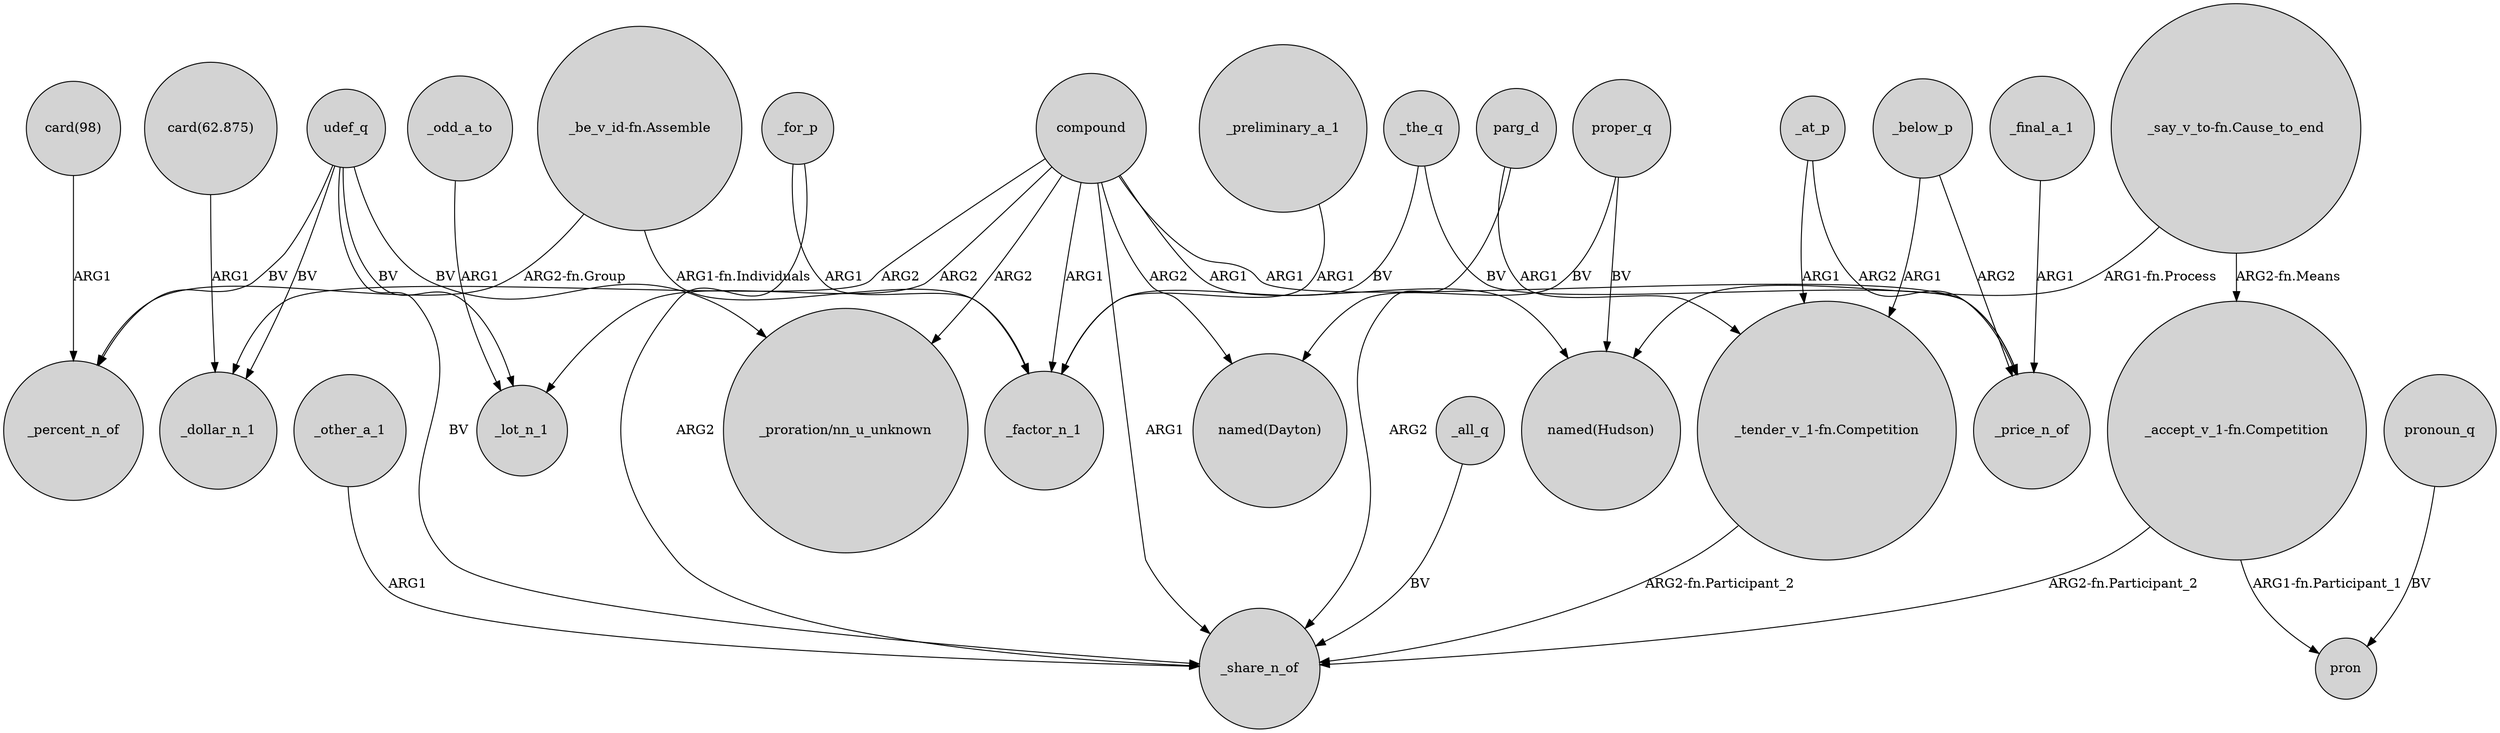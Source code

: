 digraph {
	node [shape=circle style=filled]
	"card(62.875)" -> _dollar_n_1 [label=ARG1]
	_other_a_1 -> _share_n_of [label=ARG1]
	_for_p -> _share_n_of [label=ARG2]
	"_say_v_to-fn.Cause_to_end" -> "named(Hudson)" [label="ARG1-fn.Process"]
	"card(98)" -> _percent_n_of [label=ARG1]
	compound -> _factor_n_1 [label=ARG1]
	udef_q -> "_proration/nn_u_unknown" [label=BV]
	compound -> _share_n_of [label=ARG1]
	udef_q -> _lot_n_1 [label=BV]
	_below_p -> "_tender_v_1-fn.Competition" [label=ARG1]
	_odd_a_to -> _lot_n_1 [label=ARG1]
	_all_q -> _share_n_of [label=BV]
	compound -> "_proration/nn_u_unknown" [label=ARG2]
	compound -> _dollar_n_1 [label=ARG2]
	parg_d -> "_tender_v_1-fn.Competition" [label=ARG1]
	proper_q -> "named(Hudson)" [label=BV]
	_for_p -> _factor_n_1 [label=ARG1]
	"_be_v_id-fn.Assemble" -> _percent_n_of [label="ARG2-fn.Group"]
	pronoun_q -> pron [label=BV]
	"_say_v_to-fn.Cause_to_end" -> "_accept_v_1-fn.Competition" [label="ARG2-fn.Means"]
	"_be_v_id-fn.Assemble" -> _factor_n_1 [label="ARG1-fn.Individuals"]
	udef_q -> _percent_n_of [label=BV]
	"_tender_v_1-fn.Competition" -> _share_n_of [label="ARG2-fn.Participant_2"]
	udef_q -> _share_n_of [label=BV]
	_at_p -> _price_n_of [label=ARG2]
	udef_q -> _dollar_n_1 [label=BV]
	_preliminary_a_1 -> _factor_n_1 [label=ARG1]
	"_accept_v_1-fn.Competition" -> pron [label="ARG1-fn.Participant_1"]
	compound -> _lot_n_1 [label=ARG2]
	proper_q -> "named(Dayton)" [label=BV]
	compound -> "named(Hudson)" [label=ARG1]
	compound -> "named(Dayton)" [label=ARG2]
	parg_d -> _share_n_of [label=ARG2]
	"_accept_v_1-fn.Competition" -> _share_n_of [label="ARG2-fn.Participant_2"]
	_the_q -> _price_n_of [label=BV]
	_below_p -> _price_n_of [label=ARG2]
	_at_p -> "_tender_v_1-fn.Competition" [label=ARG1]
	compound -> _price_n_of [label=ARG1]
	_the_q -> _factor_n_1 [label=BV]
	_final_a_1 -> _price_n_of [label=ARG1]
}

